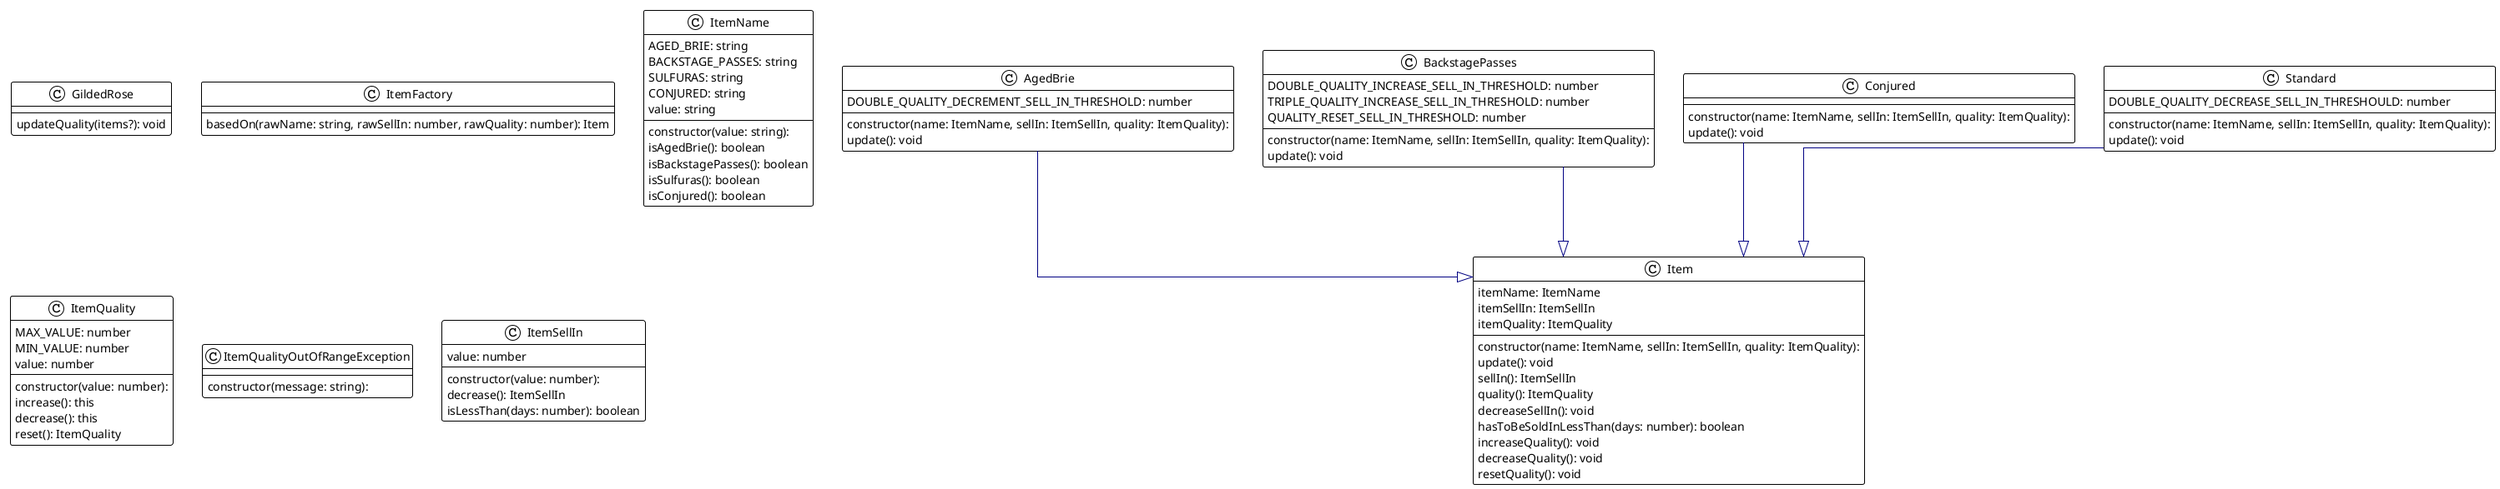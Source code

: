 @startuml
!theme plain
top to bottom direction
skinparam linetype ortho

class AgedBrie {
   constructor(name: ItemName, sellIn: ItemSellIn, quality: ItemQuality):
   DOUBLE_QUALITY_DECREMENT_SELL_IN_THRESHOLD: number
   update(): void
}
class BackstagePasses {
   constructor(name: ItemName, sellIn: ItemSellIn, quality: ItemQuality):
   DOUBLE_QUALITY_INCREASE_SELL_IN_THRESHOLD: number
   TRIPLE_QUALITY_INCREASE_SELL_IN_THRESHOLD: number
   QUALITY_RESET_SELL_IN_THRESHOLD: number
   update(): void
}
class Conjured {
   constructor(name: ItemName, sellIn: ItemSellIn, quality: ItemQuality):
   update(): void
}
class GildedRose {
   updateQuality(items?): void
}
class Item {
   constructor(name: ItemName, sellIn: ItemSellIn, quality: ItemQuality):
   itemName: ItemName
   itemSellIn: ItemSellIn
   itemQuality: ItemQuality
   update(): void
   sellIn(): ItemSellIn
   quality(): ItemQuality
   decreaseSellIn(): void
   hasToBeSoldInLessThan(days: number): boolean
   increaseQuality(): void
   decreaseQuality(): void
   resetQuality(): void
}
class ItemFactory {
   basedOn(rawName: string, rawSellIn: number, rawQuality: number): Item
}
class ItemName {
   constructor(value: string):
   AGED_BRIE: string
   BACKSTAGE_PASSES: string
   SULFURAS: string
   CONJURED: string
   value: string
   isAgedBrie(): boolean
   isBackstagePasses(): boolean
   isSulfuras(): boolean
   isConjured(): boolean
}
class ItemQuality {
   constructor(value: number):
   MAX_VALUE: number
   MIN_VALUE: number
   value: number
   increase(): this
   decrease(): this
   reset(): ItemQuality
}
class ItemQualityOutOfRangeException {
   constructor(message: string):
}
class ItemSellIn {
   constructor(value: number):
   value: number
   decrease(): ItemSellIn
   isLessThan(days: number): boolean
}
class Standard {
   constructor(name: ItemName, sellIn: ItemSellIn, quality: ItemQuality):
   DOUBLE_QUALITY_DECREASE_SELL_IN_THRESHOULD: number
   update(): void
}

AgedBrie                        -[#000082,plain]-^  Item
BackstagePasses                 -[#000082,plain]-^  Item
Conjured                        -[#000082,plain]-^  Item
Standard                        -[#000082,plain]-^  Item
@enduml